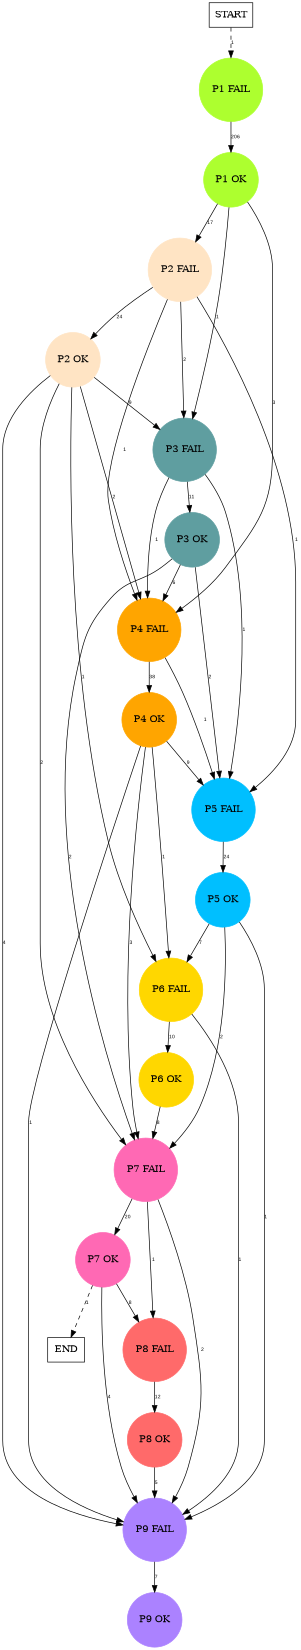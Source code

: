 digraph graphname {
	dpi = 150
	size="16,11!";
	margin = 0;
"P1 FAIL" [shape=circle, color=greenyellow, style=filled]"P1 OK" [shape=circle, color=greenyellow, style=filled]"P2 FAIL" [shape=circle, color=bisque, style=filled]"P3 FAIL" [shape=circle, color=cadetblue, style=filled]"P4 FAIL" [shape=circle, color=orange, style=filled]"P5 FAIL" [shape=circle, color=deepskyblue, style=filled]"P2 OK" [shape=circle, color=bisque, style=filled]"P3 OK" [shape=circle, color=cadetblue, style=filled]"P4 OK" [shape=circle, color=orange, style=filled]"P5 OK" [shape=circle, color=deepskyblue, style=filled]"P6 FAIL" [shape=circle, color=gold, style=filled]"P6 OK" [shape=circle, color=gold, style=filled]"P7 FAIL" [shape=circle, color=hotpink, style=filled]"P8 FAIL" [shape=circle, color=indianred1, style=filled]"P8 OK" [shape=circle, color=indianred1, style=filled]"P9 FAIL" [shape=circle, color=mediumpurple1, style=filled]"P9 OK" [shape=circle, color=mediumpurple1, style=filled]"P7 OK" [shape=circle, color=hotpink, style=filled]"START" [shape=box, fillcolor=white, style=filled, color=black]"END" [shape=box, fillcolor=white, style=filled, color=black]"P1 FAIL" -> "P1 OK" [ label ="206" labelfloat=false fontname="Arial" fontsize=8]
"P1 OK" -> "P2 FAIL" [ label ="17" labelfloat=false fontname="Arial" fontsize=8]
"P1 OK" -> "P3 FAIL" [ label ="1" labelfloat=false fontname="Arial" fontsize=8]
"P1 OK" -> "P4 FAIL" [ label ="3" labelfloat=false fontname="Arial" fontsize=8]
"P2 FAIL" -> "P3 FAIL" [ label ="2" labelfloat=false fontname="Arial" fontsize=8]
"P2 FAIL" -> "P4 FAIL" [ label ="1" labelfloat=false fontname="Arial" fontsize=8]
"P2 FAIL" -> "P5 FAIL" [ label ="1" labelfloat=false fontname="Arial" fontsize=8]
"P2 FAIL" -> "P2 OK" [ label ="24" labelfloat=false fontname="Arial" fontsize=8]
"P3 FAIL" -> "P4 FAIL" [ label ="1" labelfloat=false fontname="Arial" fontsize=8]
"P3 FAIL" -> "P5 FAIL" [ label ="1" labelfloat=false fontname="Arial" fontsize=8]
"P3 FAIL" -> "P3 OK" [ label ="11" labelfloat=false fontname="Arial" fontsize=8]
"P4 FAIL" -> "P5 FAIL" [ label ="1" labelfloat=false fontname="Arial" fontsize=8]
"P4 FAIL" -> "P4 OK" [ label ="38" labelfloat=false fontname="Arial" fontsize=8]
"P5 FAIL" -> "P5 OK" [ label ="24" labelfloat=false fontname="Arial" fontsize=8]
"P2 OK" -> "P3 FAIL" [ label ="9" labelfloat=false fontname="Arial" fontsize=8]
"P2 OK" -> "P4 FAIL" [ label ="2" labelfloat=false fontname="Arial" fontsize=8]
"P2 OK" -> "P6 FAIL" [ label ="1" labelfloat=false fontname="Arial" fontsize=8]
"P2 OK" -> "P7 FAIL" [ label ="2" labelfloat=false fontname="Arial" fontsize=8]
"P2 OK" -> "P9 FAIL" [ label ="4" labelfloat=false fontname="Arial" fontsize=8]
"P3 OK" -> "P4 FAIL" [ label ="6" labelfloat=false fontname="Arial" fontsize=8]
"P3 OK" -> "P5 FAIL" [ label ="2" labelfloat=false fontname="Arial" fontsize=8]
"P3 OK" -> "P7 FAIL" [ label ="2" labelfloat=false fontname="Arial" fontsize=8]
"P4 OK" -> "P5 FAIL" [ label ="9" labelfloat=false fontname="Arial" fontsize=8]
"P4 OK" -> "P6 FAIL" [ label ="1" labelfloat=false fontname="Arial" fontsize=8]
"P4 OK" -> "P7 FAIL" [ label ="3" labelfloat=false fontname="Arial" fontsize=8]
"P4 OK" -> "P9 FAIL" [ label ="1" labelfloat=false fontname="Arial" fontsize=8]
"P5 OK" -> "P6 FAIL" [ label ="7" labelfloat=false fontname="Arial" fontsize=8]
"P5 OK" -> "P7 FAIL" [ label ="2" labelfloat=false fontname="Arial" fontsize=8]
"P5 OK" -> "P9 FAIL" [ label ="1" labelfloat=false fontname="Arial" fontsize=8]
"P6 FAIL" -> "P6 OK" [ label ="10" labelfloat=false fontname="Arial" fontsize=8]
"P6 FAIL" -> "P9 FAIL" [ label ="1" labelfloat=false fontname="Arial" fontsize=8]
"P6 OK" -> "P7 FAIL" [ label ="8" labelfloat=false fontname="Arial" fontsize=8]
"P7 FAIL" -> "P8 FAIL" [ label ="1" labelfloat=false fontname="Arial" fontsize=8]
"P7 FAIL" -> "P9 FAIL" [ label ="2" labelfloat=false fontname="Arial" fontsize=8]
"P7 FAIL" -> "P7 OK" [ label ="20" labelfloat=false fontname="Arial" fontsize=8]
"P8 FAIL" -> "P8 OK" [ label ="12" labelfloat=false fontname="Arial" fontsize=8]
"P8 OK" -> "P9 FAIL" [ label ="5" labelfloat=false fontname="Arial" fontsize=8]
"P9 FAIL" -> "P9 OK" [ label ="7" labelfloat=false fontname="Arial" fontsize=8]
"P7 OK" -> "P8 FAIL" [ label ="8" labelfloat=false fontname="Arial" fontsize=8]
"P7 OK" -> "P9 FAIL" [ label ="4" labelfloat=false fontname="Arial" fontsize=8]
"P7 OK" -> "END" [ style = dashed label ="1" labelfloat=false fontname="Arial" fontsize=8]
"START" -> "P1 FAIL" [ style = dashed label ="1" labelfloat=false fontname="Arial" fontsize=8]
}